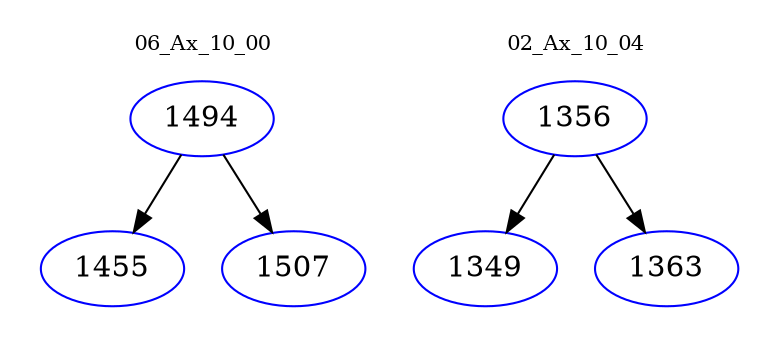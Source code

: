 digraph{
subgraph cluster_0 {
color = white
label = "06_Ax_10_00";
fontsize=10;
T0_1494 [label="1494", color="blue"]
T0_1494 -> T0_1455 [color="black"]
T0_1455 [label="1455", color="blue"]
T0_1494 -> T0_1507 [color="black"]
T0_1507 [label="1507", color="blue"]
}
subgraph cluster_1 {
color = white
label = "02_Ax_10_04";
fontsize=10;
T1_1356 [label="1356", color="blue"]
T1_1356 -> T1_1349 [color="black"]
T1_1349 [label="1349", color="blue"]
T1_1356 -> T1_1363 [color="black"]
T1_1363 [label="1363", color="blue"]
}
}
